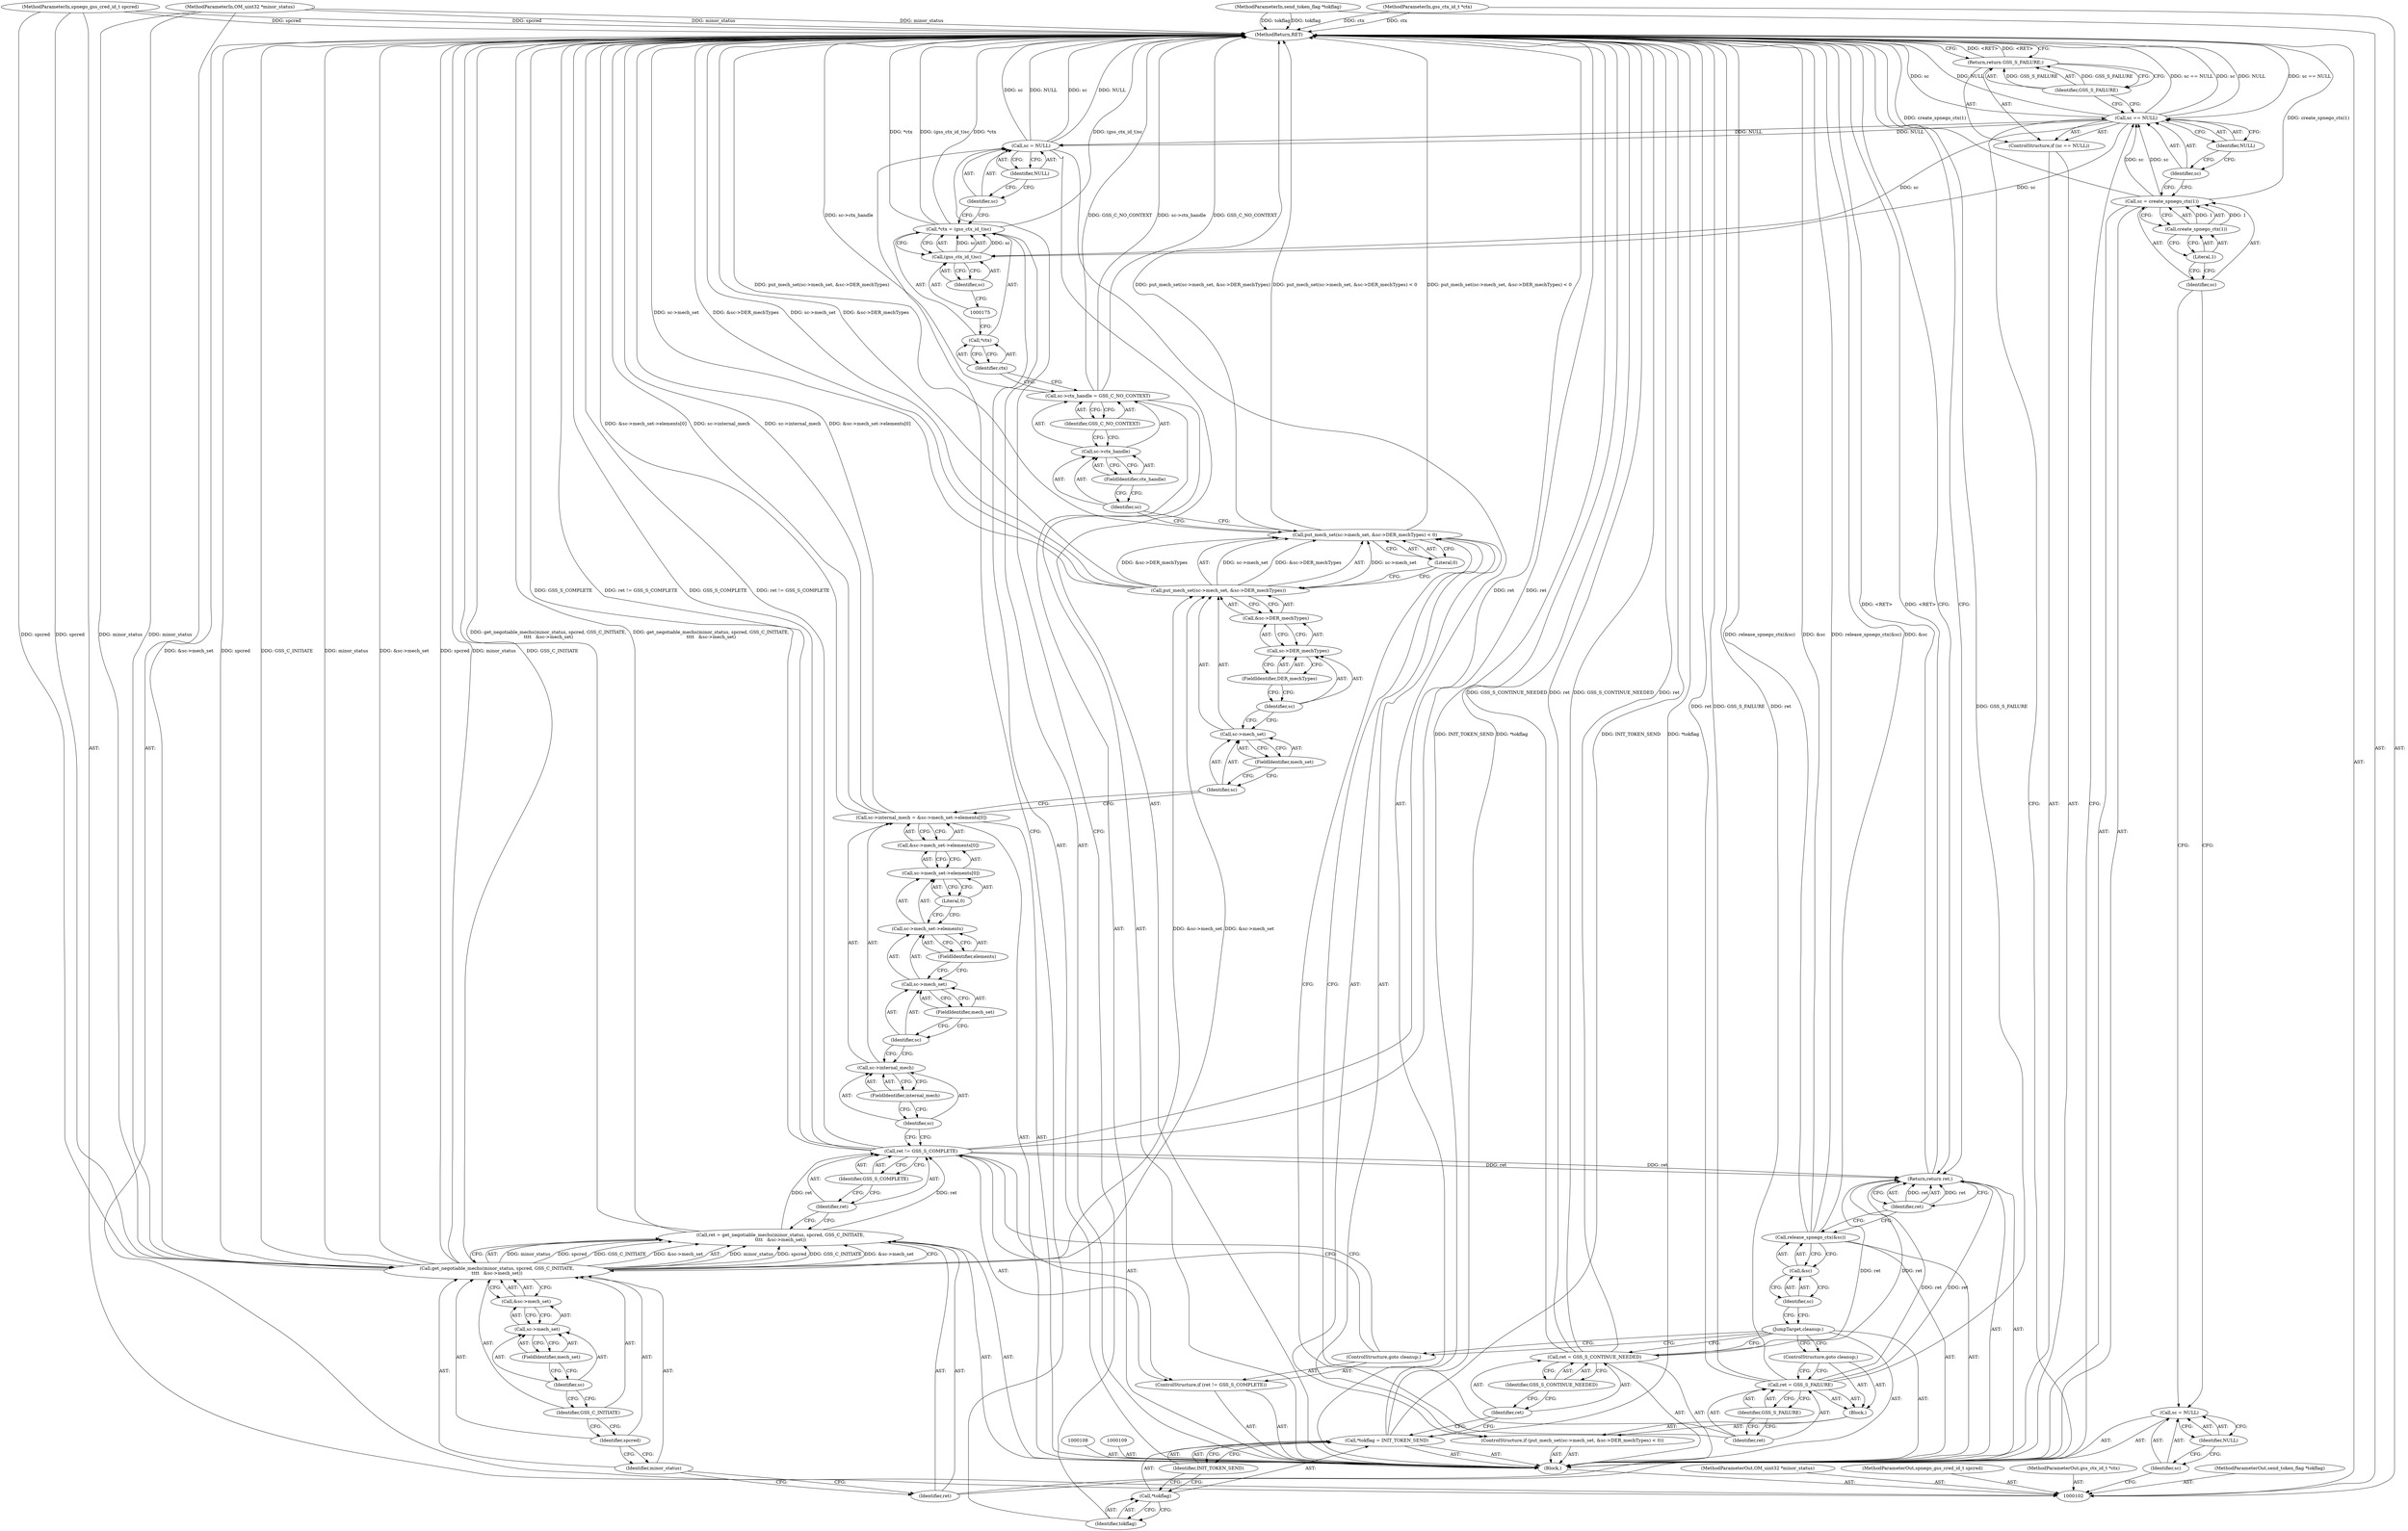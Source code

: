 digraph "0_krb5_b51b33f2bc5d1497ddf5bd107f791c101695000d_2" {
"1000193" [label="(MethodReturn,RET)"];
"1000103" [label="(MethodParameterIn,OM_uint32 *minor_status)"];
"1000267" [label="(MethodParameterOut,OM_uint32 *minor_status)"];
"1000120" [label="(Identifier,NULL)"];
"1000117" [label="(ControlStructure,if (sc == NULL))"];
"1000118" [label="(Call,sc == NULL)"];
"1000119" [label="(Identifier,sc)"];
"1000122" [label="(Identifier,GSS_S_FAILURE)"];
"1000121" [label="(Return,return GSS_S_FAILURE;)"];
"1000123" [label="(Call,ret = get_negotiable_mechs(minor_status, spcred, GSS_C_INITIATE,\n\t\t\t\t   &sc->mech_set))"];
"1000124" [label="(Identifier,ret)"];
"1000126" [label="(Identifier,minor_status)"];
"1000127" [label="(Identifier,spcred)"];
"1000128" [label="(Identifier,GSS_C_INITIATE)"];
"1000125" [label="(Call,get_negotiable_mechs(minor_status, spcred, GSS_C_INITIATE,\n\t\t\t\t   &sc->mech_set))"];
"1000132" [label="(FieldIdentifier,mech_set)"];
"1000129" [label="(Call,&sc->mech_set)"];
"1000130" [label="(Call,sc->mech_set)"];
"1000131" [label="(Identifier,sc)"];
"1000133" [label="(ControlStructure,if (ret != GSS_S_COMPLETE))"];
"1000136" [label="(Identifier,GSS_S_COMPLETE)"];
"1000134" [label="(Call,ret != GSS_S_COMPLETE)"];
"1000135" [label="(Identifier,ret)"];
"1000137" [label="(ControlStructure,goto cleanup;)"];
"1000104" [label="(MethodParameterIn,spnego_gss_cred_id_t spcred)"];
"1000268" [label="(MethodParameterOut,spnego_gss_cred_id_t spcred)"];
"1000138" [label="(Call,sc->internal_mech = &sc->mech_set->elements[0])"];
"1000139" [label="(Call,sc->internal_mech)"];
"1000140" [label="(Identifier,sc)"];
"1000142" [label="(Call,&sc->mech_set->elements[0])"];
"1000143" [label="(Call,sc->mech_set->elements[0])"];
"1000144" [label="(Call,sc->mech_set->elements)"];
"1000145" [label="(Call,sc->mech_set)"];
"1000146" [label="(Identifier,sc)"];
"1000147" [label="(FieldIdentifier,mech_set)"];
"1000148" [label="(FieldIdentifier,elements)"];
"1000149" [label="(Literal,0)"];
"1000141" [label="(FieldIdentifier,internal_mech)"];
"1000150" [label="(ControlStructure,if (put_mech_set(sc->mech_set, &sc->DER_mechTypes) < 0))"];
"1000153" [label="(Call,sc->mech_set)"];
"1000154" [label="(Identifier,sc)"];
"1000155" [label="(FieldIdentifier,mech_set)"];
"1000156" [label="(Call,&sc->DER_mechTypes)"];
"1000157" [label="(Call,sc->DER_mechTypes)"];
"1000158" [label="(Identifier,sc)"];
"1000159" [label="(FieldIdentifier,DER_mechTypes)"];
"1000151" [label="(Call,put_mech_set(sc->mech_set, &sc->DER_mechTypes) < 0)"];
"1000152" [label="(Call,put_mech_set(sc->mech_set, &sc->DER_mechTypes))"];
"1000160" [label="(Literal,0)"];
"1000161" [label="(Block,)"];
"1000162" [label="(Call,ret = GSS_S_FAILURE)"];
"1000163" [label="(Identifier,ret)"];
"1000164" [label="(Identifier,GSS_S_FAILURE)"];
"1000165" [label="(ControlStructure,goto cleanup;)"];
"1000170" [label="(Identifier,GSS_C_NO_CONTEXT)"];
"1000166" [label="(Call,sc->ctx_handle = GSS_C_NO_CONTEXT)"];
"1000167" [label="(Call,sc->ctx_handle)"];
"1000168" [label="(Identifier,sc)"];
"1000169" [label="(FieldIdentifier,ctx_handle)"];
"1000171" [label="(Call,*ctx = (gss_ctx_id_t)sc)"];
"1000172" [label="(Call,*ctx)"];
"1000176" [label="(Identifier,sc)"];
"1000173" [label="(Identifier,ctx)"];
"1000174" [label="(Call,(gss_ctx_id_t)sc)"];
"1000177" [label="(Call,sc = NULL)"];
"1000178" [label="(Identifier,sc)"];
"1000179" [label="(Identifier,NULL)"];
"1000105" [label="(MethodParameterIn,gss_ctx_id_t *ctx)"];
"1000269" [label="(MethodParameterOut,gss_ctx_id_t *ctx)"];
"1000180" [label="(Call,*tokflag = INIT_TOKEN_SEND)"];
"1000181" [label="(Call,*tokflag)"];
"1000183" [label="(Identifier,INIT_TOKEN_SEND)"];
"1000182" [label="(Identifier,tokflag)"];
"1000184" [label="(Call,ret = GSS_S_CONTINUE_NEEDED)"];
"1000185" [label="(Identifier,ret)"];
"1000186" [label="(Identifier,GSS_S_CONTINUE_NEEDED)"];
"1000187" [label="(JumpTarget,cleanup:)"];
"1000188" [label="(Call,release_spnego_ctx(&sc))"];
"1000189" [label="(Call,&sc)"];
"1000190" [label="(Identifier,sc)"];
"1000191" [label="(Return,return ret;)"];
"1000192" [label="(Identifier,ret)"];
"1000106" [label="(MethodParameterIn,send_token_flag *tokflag)"];
"1000270" [label="(MethodParameterOut,send_token_flag *tokflag)"];
"1000107" [label="(Block,)"];
"1000110" [label="(Call,sc = NULL)"];
"1000111" [label="(Identifier,sc)"];
"1000112" [label="(Identifier,NULL)"];
"1000113" [label="(Call,sc = create_spnego_ctx(1))"];
"1000114" [label="(Identifier,sc)"];
"1000116" [label="(Literal,1)"];
"1000115" [label="(Call,create_spnego_ctx(1))"];
"1000193" -> "1000102"  [label="AST: "];
"1000193" -> "1000121"  [label="CFG: "];
"1000193" -> "1000191"  [label="CFG: "];
"1000121" -> "1000193"  [label="DDG: <RET>"];
"1000191" -> "1000193"  [label="DDG: <RET>"];
"1000123" -> "1000193"  [label="DDG: get_negotiable_mechs(minor_status, spcred, GSS_C_INITIATE,\n\t\t\t\t   &sc->mech_set)"];
"1000184" -> "1000193"  [label="DDG: ret"];
"1000184" -> "1000193"  [label="DDG: GSS_S_CONTINUE_NEEDED"];
"1000151" -> "1000193"  [label="DDG: put_mech_set(sc->mech_set, &sc->DER_mechTypes) < 0"];
"1000151" -> "1000193"  [label="DDG: put_mech_set(sc->mech_set, &sc->DER_mechTypes)"];
"1000105" -> "1000193"  [label="DDG: ctx"];
"1000188" -> "1000193"  [label="DDG: &sc"];
"1000188" -> "1000193"  [label="DDG: release_spnego_ctx(&sc)"];
"1000180" -> "1000193"  [label="DDG: *tokflag"];
"1000180" -> "1000193"  [label="DDG: INIT_TOKEN_SEND"];
"1000118" -> "1000193"  [label="DDG: sc == NULL"];
"1000118" -> "1000193"  [label="DDG: sc"];
"1000118" -> "1000193"  [label="DDG: NULL"];
"1000177" -> "1000193"  [label="DDG: sc"];
"1000177" -> "1000193"  [label="DDG: NULL"];
"1000162" -> "1000193"  [label="DDG: GSS_S_FAILURE"];
"1000162" -> "1000193"  [label="DDG: ret"];
"1000125" -> "1000193"  [label="DDG: minor_status"];
"1000125" -> "1000193"  [label="DDG: &sc->mech_set"];
"1000125" -> "1000193"  [label="DDG: spcred"];
"1000125" -> "1000193"  [label="DDG: GSS_C_INITIATE"];
"1000171" -> "1000193"  [label="DDG: *ctx"];
"1000171" -> "1000193"  [label="DDG: (gss_ctx_id_t)sc"];
"1000138" -> "1000193"  [label="DDG: &sc->mech_set->elements[0]"];
"1000138" -> "1000193"  [label="DDG: sc->internal_mech"];
"1000104" -> "1000193"  [label="DDG: spcred"];
"1000103" -> "1000193"  [label="DDG: minor_status"];
"1000166" -> "1000193"  [label="DDG: sc->ctx_handle"];
"1000166" -> "1000193"  [label="DDG: GSS_C_NO_CONTEXT"];
"1000134" -> "1000193"  [label="DDG: ret != GSS_S_COMPLETE"];
"1000134" -> "1000193"  [label="DDG: ret"];
"1000134" -> "1000193"  [label="DDG: GSS_S_COMPLETE"];
"1000113" -> "1000193"  [label="DDG: create_spnego_ctx(1)"];
"1000152" -> "1000193"  [label="DDG: sc->mech_set"];
"1000152" -> "1000193"  [label="DDG: &sc->DER_mechTypes"];
"1000106" -> "1000193"  [label="DDG: tokflag"];
"1000103" -> "1000102"  [label="AST: "];
"1000103" -> "1000193"  [label="DDG: minor_status"];
"1000103" -> "1000125"  [label="DDG: minor_status"];
"1000267" -> "1000102"  [label="AST: "];
"1000120" -> "1000118"  [label="AST: "];
"1000120" -> "1000119"  [label="CFG: "];
"1000118" -> "1000120"  [label="CFG: "];
"1000117" -> "1000107"  [label="AST: "];
"1000118" -> "1000117"  [label="AST: "];
"1000121" -> "1000117"  [label="AST: "];
"1000118" -> "1000117"  [label="AST: "];
"1000118" -> "1000120"  [label="CFG: "];
"1000119" -> "1000118"  [label="AST: "];
"1000120" -> "1000118"  [label="AST: "];
"1000122" -> "1000118"  [label="CFG: "];
"1000124" -> "1000118"  [label="CFG: "];
"1000118" -> "1000193"  [label="DDG: sc == NULL"];
"1000118" -> "1000193"  [label="DDG: sc"];
"1000118" -> "1000193"  [label="DDG: NULL"];
"1000113" -> "1000118"  [label="DDG: sc"];
"1000118" -> "1000174"  [label="DDG: sc"];
"1000118" -> "1000177"  [label="DDG: NULL"];
"1000119" -> "1000118"  [label="AST: "];
"1000119" -> "1000113"  [label="CFG: "];
"1000120" -> "1000119"  [label="CFG: "];
"1000122" -> "1000121"  [label="AST: "];
"1000122" -> "1000118"  [label="CFG: "];
"1000121" -> "1000122"  [label="CFG: "];
"1000122" -> "1000121"  [label="DDG: GSS_S_FAILURE"];
"1000121" -> "1000117"  [label="AST: "];
"1000121" -> "1000122"  [label="CFG: "];
"1000122" -> "1000121"  [label="AST: "];
"1000193" -> "1000121"  [label="CFG: "];
"1000121" -> "1000193"  [label="DDG: <RET>"];
"1000122" -> "1000121"  [label="DDG: GSS_S_FAILURE"];
"1000123" -> "1000107"  [label="AST: "];
"1000123" -> "1000125"  [label="CFG: "];
"1000124" -> "1000123"  [label="AST: "];
"1000125" -> "1000123"  [label="AST: "];
"1000135" -> "1000123"  [label="CFG: "];
"1000123" -> "1000193"  [label="DDG: get_negotiable_mechs(minor_status, spcred, GSS_C_INITIATE,\n\t\t\t\t   &sc->mech_set)"];
"1000125" -> "1000123"  [label="DDG: minor_status"];
"1000125" -> "1000123"  [label="DDG: spcred"];
"1000125" -> "1000123"  [label="DDG: GSS_C_INITIATE"];
"1000125" -> "1000123"  [label="DDG: &sc->mech_set"];
"1000123" -> "1000134"  [label="DDG: ret"];
"1000124" -> "1000123"  [label="AST: "];
"1000124" -> "1000118"  [label="CFG: "];
"1000126" -> "1000124"  [label="CFG: "];
"1000126" -> "1000125"  [label="AST: "];
"1000126" -> "1000124"  [label="CFG: "];
"1000127" -> "1000126"  [label="CFG: "];
"1000127" -> "1000125"  [label="AST: "];
"1000127" -> "1000126"  [label="CFG: "];
"1000128" -> "1000127"  [label="CFG: "];
"1000128" -> "1000125"  [label="AST: "];
"1000128" -> "1000127"  [label="CFG: "];
"1000131" -> "1000128"  [label="CFG: "];
"1000125" -> "1000123"  [label="AST: "];
"1000125" -> "1000129"  [label="CFG: "];
"1000126" -> "1000125"  [label="AST: "];
"1000127" -> "1000125"  [label="AST: "];
"1000128" -> "1000125"  [label="AST: "];
"1000129" -> "1000125"  [label="AST: "];
"1000123" -> "1000125"  [label="CFG: "];
"1000125" -> "1000193"  [label="DDG: minor_status"];
"1000125" -> "1000193"  [label="DDG: &sc->mech_set"];
"1000125" -> "1000193"  [label="DDG: spcred"];
"1000125" -> "1000193"  [label="DDG: GSS_C_INITIATE"];
"1000125" -> "1000123"  [label="DDG: minor_status"];
"1000125" -> "1000123"  [label="DDG: spcred"];
"1000125" -> "1000123"  [label="DDG: GSS_C_INITIATE"];
"1000125" -> "1000123"  [label="DDG: &sc->mech_set"];
"1000103" -> "1000125"  [label="DDG: minor_status"];
"1000104" -> "1000125"  [label="DDG: spcred"];
"1000125" -> "1000152"  [label="DDG: &sc->mech_set"];
"1000132" -> "1000130"  [label="AST: "];
"1000132" -> "1000131"  [label="CFG: "];
"1000130" -> "1000132"  [label="CFG: "];
"1000129" -> "1000125"  [label="AST: "];
"1000129" -> "1000130"  [label="CFG: "];
"1000130" -> "1000129"  [label="AST: "];
"1000125" -> "1000129"  [label="CFG: "];
"1000130" -> "1000129"  [label="AST: "];
"1000130" -> "1000132"  [label="CFG: "];
"1000131" -> "1000130"  [label="AST: "];
"1000132" -> "1000130"  [label="AST: "];
"1000129" -> "1000130"  [label="CFG: "];
"1000131" -> "1000130"  [label="AST: "];
"1000131" -> "1000128"  [label="CFG: "];
"1000132" -> "1000131"  [label="CFG: "];
"1000133" -> "1000107"  [label="AST: "];
"1000134" -> "1000133"  [label="AST: "];
"1000137" -> "1000133"  [label="AST: "];
"1000136" -> "1000134"  [label="AST: "];
"1000136" -> "1000135"  [label="CFG: "];
"1000134" -> "1000136"  [label="CFG: "];
"1000134" -> "1000133"  [label="AST: "];
"1000134" -> "1000136"  [label="CFG: "];
"1000135" -> "1000134"  [label="AST: "];
"1000136" -> "1000134"  [label="AST: "];
"1000137" -> "1000134"  [label="CFG: "];
"1000140" -> "1000134"  [label="CFG: "];
"1000134" -> "1000193"  [label="DDG: ret != GSS_S_COMPLETE"];
"1000134" -> "1000193"  [label="DDG: ret"];
"1000134" -> "1000193"  [label="DDG: GSS_S_COMPLETE"];
"1000123" -> "1000134"  [label="DDG: ret"];
"1000134" -> "1000191"  [label="DDG: ret"];
"1000135" -> "1000134"  [label="AST: "];
"1000135" -> "1000123"  [label="CFG: "];
"1000136" -> "1000135"  [label="CFG: "];
"1000137" -> "1000133"  [label="AST: "];
"1000137" -> "1000134"  [label="CFG: "];
"1000187" -> "1000137"  [label="CFG: "];
"1000104" -> "1000102"  [label="AST: "];
"1000104" -> "1000193"  [label="DDG: spcred"];
"1000104" -> "1000125"  [label="DDG: spcred"];
"1000268" -> "1000102"  [label="AST: "];
"1000138" -> "1000107"  [label="AST: "];
"1000138" -> "1000142"  [label="CFG: "];
"1000139" -> "1000138"  [label="AST: "];
"1000142" -> "1000138"  [label="AST: "];
"1000154" -> "1000138"  [label="CFG: "];
"1000138" -> "1000193"  [label="DDG: &sc->mech_set->elements[0]"];
"1000138" -> "1000193"  [label="DDG: sc->internal_mech"];
"1000139" -> "1000138"  [label="AST: "];
"1000139" -> "1000141"  [label="CFG: "];
"1000140" -> "1000139"  [label="AST: "];
"1000141" -> "1000139"  [label="AST: "];
"1000146" -> "1000139"  [label="CFG: "];
"1000140" -> "1000139"  [label="AST: "];
"1000140" -> "1000134"  [label="CFG: "];
"1000141" -> "1000140"  [label="CFG: "];
"1000142" -> "1000138"  [label="AST: "];
"1000142" -> "1000143"  [label="CFG: "];
"1000143" -> "1000142"  [label="AST: "];
"1000138" -> "1000142"  [label="CFG: "];
"1000143" -> "1000142"  [label="AST: "];
"1000143" -> "1000149"  [label="CFG: "];
"1000144" -> "1000143"  [label="AST: "];
"1000149" -> "1000143"  [label="AST: "];
"1000142" -> "1000143"  [label="CFG: "];
"1000144" -> "1000143"  [label="AST: "];
"1000144" -> "1000148"  [label="CFG: "];
"1000145" -> "1000144"  [label="AST: "];
"1000148" -> "1000144"  [label="AST: "];
"1000149" -> "1000144"  [label="CFG: "];
"1000145" -> "1000144"  [label="AST: "];
"1000145" -> "1000147"  [label="CFG: "];
"1000146" -> "1000145"  [label="AST: "];
"1000147" -> "1000145"  [label="AST: "];
"1000148" -> "1000145"  [label="CFG: "];
"1000146" -> "1000145"  [label="AST: "];
"1000146" -> "1000139"  [label="CFG: "];
"1000147" -> "1000146"  [label="CFG: "];
"1000147" -> "1000145"  [label="AST: "];
"1000147" -> "1000146"  [label="CFG: "];
"1000145" -> "1000147"  [label="CFG: "];
"1000148" -> "1000144"  [label="AST: "];
"1000148" -> "1000145"  [label="CFG: "];
"1000144" -> "1000148"  [label="CFG: "];
"1000149" -> "1000143"  [label="AST: "];
"1000149" -> "1000144"  [label="CFG: "];
"1000143" -> "1000149"  [label="CFG: "];
"1000141" -> "1000139"  [label="AST: "];
"1000141" -> "1000140"  [label="CFG: "];
"1000139" -> "1000141"  [label="CFG: "];
"1000150" -> "1000107"  [label="AST: "];
"1000151" -> "1000150"  [label="AST: "];
"1000161" -> "1000150"  [label="AST: "];
"1000153" -> "1000152"  [label="AST: "];
"1000153" -> "1000155"  [label="CFG: "];
"1000154" -> "1000153"  [label="AST: "];
"1000155" -> "1000153"  [label="AST: "];
"1000158" -> "1000153"  [label="CFG: "];
"1000154" -> "1000153"  [label="AST: "];
"1000154" -> "1000138"  [label="CFG: "];
"1000155" -> "1000154"  [label="CFG: "];
"1000155" -> "1000153"  [label="AST: "];
"1000155" -> "1000154"  [label="CFG: "];
"1000153" -> "1000155"  [label="CFG: "];
"1000156" -> "1000152"  [label="AST: "];
"1000156" -> "1000157"  [label="CFG: "];
"1000157" -> "1000156"  [label="AST: "];
"1000152" -> "1000156"  [label="CFG: "];
"1000157" -> "1000156"  [label="AST: "];
"1000157" -> "1000159"  [label="CFG: "];
"1000158" -> "1000157"  [label="AST: "];
"1000159" -> "1000157"  [label="AST: "];
"1000156" -> "1000157"  [label="CFG: "];
"1000158" -> "1000157"  [label="AST: "];
"1000158" -> "1000153"  [label="CFG: "];
"1000159" -> "1000158"  [label="CFG: "];
"1000159" -> "1000157"  [label="AST: "];
"1000159" -> "1000158"  [label="CFG: "];
"1000157" -> "1000159"  [label="CFG: "];
"1000151" -> "1000150"  [label="AST: "];
"1000151" -> "1000160"  [label="CFG: "];
"1000152" -> "1000151"  [label="AST: "];
"1000160" -> "1000151"  [label="AST: "];
"1000163" -> "1000151"  [label="CFG: "];
"1000168" -> "1000151"  [label="CFG: "];
"1000151" -> "1000193"  [label="DDG: put_mech_set(sc->mech_set, &sc->DER_mechTypes) < 0"];
"1000151" -> "1000193"  [label="DDG: put_mech_set(sc->mech_set, &sc->DER_mechTypes)"];
"1000152" -> "1000151"  [label="DDG: sc->mech_set"];
"1000152" -> "1000151"  [label="DDG: &sc->DER_mechTypes"];
"1000152" -> "1000151"  [label="AST: "];
"1000152" -> "1000156"  [label="CFG: "];
"1000153" -> "1000152"  [label="AST: "];
"1000156" -> "1000152"  [label="AST: "];
"1000160" -> "1000152"  [label="CFG: "];
"1000152" -> "1000193"  [label="DDG: sc->mech_set"];
"1000152" -> "1000193"  [label="DDG: &sc->DER_mechTypes"];
"1000152" -> "1000151"  [label="DDG: sc->mech_set"];
"1000152" -> "1000151"  [label="DDG: &sc->DER_mechTypes"];
"1000125" -> "1000152"  [label="DDG: &sc->mech_set"];
"1000160" -> "1000151"  [label="AST: "];
"1000160" -> "1000152"  [label="CFG: "];
"1000151" -> "1000160"  [label="CFG: "];
"1000161" -> "1000150"  [label="AST: "];
"1000162" -> "1000161"  [label="AST: "];
"1000165" -> "1000161"  [label="AST: "];
"1000162" -> "1000161"  [label="AST: "];
"1000162" -> "1000164"  [label="CFG: "];
"1000163" -> "1000162"  [label="AST: "];
"1000164" -> "1000162"  [label="AST: "];
"1000165" -> "1000162"  [label="CFG: "];
"1000162" -> "1000193"  [label="DDG: GSS_S_FAILURE"];
"1000162" -> "1000193"  [label="DDG: ret"];
"1000162" -> "1000191"  [label="DDG: ret"];
"1000163" -> "1000162"  [label="AST: "];
"1000163" -> "1000151"  [label="CFG: "];
"1000164" -> "1000163"  [label="CFG: "];
"1000164" -> "1000162"  [label="AST: "];
"1000164" -> "1000163"  [label="CFG: "];
"1000162" -> "1000164"  [label="CFG: "];
"1000165" -> "1000161"  [label="AST: "];
"1000165" -> "1000162"  [label="CFG: "];
"1000187" -> "1000165"  [label="CFG: "];
"1000170" -> "1000166"  [label="AST: "];
"1000170" -> "1000167"  [label="CFG: "];
"1000166" -> "1000170"  [label="CFG: "];
"1000166" -> "1000107"  [label="AST: "];
"1000166" -> "1000170"  [label="CFG: "];
"1000167" -> "1000166"  [label="AST: "];
"1000170" -> "1000166"  [label="AST: "];
"1000173" -> "1000166"  [label="CFG: "];
"1000166" -> "1000193"  [label="DDG: sc->ctx_handle"];
"1000166" -> "1000193"  [label="DDG: GSS_C_NO_CONTEXT"];
"1000167" -> "1000166"  [label="AST: "];
"1000167" -> "1000169"  [label="CFG: "];
"1000168" -> "1000167"  [label="AST: "];
"1000169" -> "1000167"  [label="AST: "];
"1000170" -> "1000167"  [label="CFG: "];
"1000168" -> "1000167"  [label="AST: "];
"1000168" -> "1000151"  [label="CFG: "];
"1000169" -> "1000168"  [label="CFG: "];
"1000169" -> "1000167"  [label="AST: "];
"1000169" -> "1000168"  [label="CFG: "];
"1000167" -> "1000169"  [label="CFG: "];
"1000171" -> "1000107"  [label="AST: "];
"1000171" -> "1000174"  [label="CFG: "];
"1000172" -> "1000171"  [label="AST: "];
"1000174" -> "1000171"  [label="AST: "];
"1000178" -> "1000171"  [label="CFG: "];
"1000171" -> "1000193"  [label="DDG: *ctx"];
"1000171" -> "1000193"  [label="DDG: (gss_ctx_id_t)sc"];
"1000174" -> "1000171"  [label="DDG: sc"];
"1000172" -> "1000171"  [label="AST: "];
"1000172" -> "1000173"  [label="CFG: "];
"1000173" -> "1000172"  [label="AST: "];
"1000175" -> "1000172"  [label="CFG: "];
"1000176" -> "1000174"  [label="AST: "];
"1000176" -> "1000175"  [label="CFG: "];
"1000174" -> "1000176"  [label="CFG: "];
"1000173" -> "1000172"  [label="AST: "];
"1000173" -> "1000166"  [label="CFG: "];
"1000172" -> "1000173"  [label="CFG: "];
"1000174" -> "1000171"  [label="AST: "];
"1000174" -> "1000176"  [label="CFG: "];
"1000175" -> "1000174"  [label="AST: "];
"1000176" -> "1000174"  [label="AST: "];
"1000171" -> "1000174"  [label="CFG: "];
"1000174" -> "1000171"  [label="DDG: sc"];
"1000118" -> "1000174"  [label="DDG: sc"];
"1000177" -> "1000107"  [label="AST: "];
"1000177" -> "1000179"  [label="CFG: "];
"1000178" -> "1000177"  [label="AST: "];
"1000179" -> "1000177"  [label="AST: "];
"1000182" -> "1000177"  [label="CFG: "];
"1000177" -> "1000193"  [label="DDG: sc"];
"1000177" -> "1000193"  [label="DDG: NULL"];
"1000118" -> "1000177"  [label="DDG: NULL"];
"1000178" -> "1000177"  [label="AST: "];
"1000178" -> "1000171"  [label="CFG: "];
"1000179" -> "1000178"  [label="CFG: "];
"1000179" -> "1000177"  [label="AST: "];
"1000179" -> "1000178"  [label="CFG: "];
"1000177" -> "1000179"  [label="CFG: "];
"1000105" -> "1000102"  [label="AST: "];
"1000105" -> "1000193"  [label="DDG: ctx"];
"1000269" -> "1000102"  [label="AST: "];
"1000180" -> "1000107"  [label="AST: "];
"1000180" -> "1000183"  [label="CFG: "];
"1000181" -> "1000180"  [label="AST: "];
"1000183" -> "1000180"  [label="AST: "];
"1000185" -> "1000180"  [label="CFG: "];
"1000180" -> "1000193"  [label="DDG: *tokflag"];
"1000180" -> "1000193"  [label="DDG: INIT_TOKEN_SEND"];
"1000181" -> "1000180"  [label="AST: "];
"1000181" -> "1000182"  [label="CFG: "];
"1000182" -> "1000181"  [label="AST: "];
"1000183" -> "1000181"  [label="CFG: "];
"1000183" -> "1000180"  [label="AST: "];
"1000183" -> "1000181"  [label="CFG: "];
"1000180" -> "1000183"  [label="CFG: "];
"1000182" -> "1000181"  [label="AST: "];
"1000182" -> "1000177"  [label="CFG: "];
"1000181" -> "1000182"  [label="CFG: "];
"1000184" -> "1000107"  [label="AST: "];
"1000184" -> "1000186"  [label="CFG: "];
"1000185" -> "1000184"  [label="AST: "];
"1000186" -> "1000184"  [label="AST: "];
"1000187" -> "1000184"  [label="CFG: "];
"1000184" -> "1000193"  [label="DDG: ret"];
"1000184" -> "1000193"  [label="DDG: GSS_S_CONTINUE_NEEDED"];
"1000184" -> "1000191"  [label="DDG: ret"];
"1000185" -> "1000184"  [label="AST: "];
"1000185" -> "1000180"  [label="CFG: "];
"1000186" -> "1000185"  [label="CFG: "];
"1000186" -> "1000184"  [label="AST: "];
"1000186" -> "1000185"  [label="CFG: "];
"1000184" -> "1000186"  [label="CFG: "];
"1000187" -> "1000107"  [label="AST: "];
"1000187" -> "1000184"  [label="CFG: "];
"1000187" -> "1000137"  [label="CFG: "];
"1000187" -> "1000165"  [label="CFG: "];
"1000190" -> "1000187"  [label="CFG: "];
"1000188" -> "1000107"  [label="AST: "];
"1000188" -> "1000189"  [label="CFG: "];
"1000189" -> "1000188"  [label="AST: "];
"1000192" -> "1000188"  [label="CFG: "];
"1000188" -> "1000193"  [label="DDG: &sc"];
"1000188" -> "1000193"  [label="DDG: release_spnego_ctx(&sc)"];
"1000189" -> "1000188"  [label="AST: "];
"1000189" -> "1000190"  [label="CFG: "];
"1000190" -> "1000189"  [label="AST: "];
"1000188" -> "1000189"  [label="CFG: "];
"1000190" -> "1000189"  [label="AST: "];
"1000190" -> "1000187"  [label="CFG: "];
"1000189" -> "1000190"  [label="CFG: "];
"1000191" -> "1000107"  [label="AST: "];
"1000191" -> "1000192"  [label="CFG: "];
"1000192" -> "1000191"  [label="AST: "];
"1000193" -> "1000191"  [label="CFG: "];
"1000191" -> "1000193"  [label="DDG: <RET>"];
"1000192" -> "1000191"  [label="DDG: ret"];
"1000184" -> "1000191"  [label="DDG: ret"];
"1000134" -> "1000191"  [label="DDG: ret"];
"1000162" -> "1000191"  [label="DDG: ret"];
"1000192" -> "1000191"  [label="AST: "];
"1000192" -> "1000188"  [label="CFG: "];
"1000191" -> "1000192"  [label="CFG: "];
"1000192" -> "1000191"  [label="DDG: ret"];
"1000106" -> "1000102"  [label="AST: "];
"1000106" -> "1000193"  [label="DDG: tokflag"];
"1000270" -> "1000102"  [label="AST: "];
"1000107" -> "1000102"  [label="AST: "];
"1000108" -> "1000107"  [label="AST: "];
"1000109" -> "1000107"  [label="AST: "];
"1000110" -> "1000107"  [label="AST: "];
"1000113" -> "1000107"  [label="AST: "];
"1000117" -> "1000107"  [label="AST: "];
"1000123" -> "1000107"  [label="AST: "];
"1000133" -> "1000107"  [label="AST: "];
"1000138" -> "1000107"  [label="AST: "];
"1000150" -> "1000107"  [label="AST: "];
"1000166" -> "1000107"  [label="AST: "];
"1000171" -> "1000107"  [label="AST: "];
"1000177" -> "1000107"  [label="AST: "];
"1000180" -> "1000107"  [label="AST: "];
"1000184" -> "1000107"  [label="AST: "];
"1000187" -> "1000107"  [label="AST: "];
"1000188" -> "1000107"  [label="AST: "];
"1000191" -> "1000107"  [label="AST: "];
"1000110" -> "1000107"  [label="AST: "];
"1000110" -> "1000112"  [label="CFG: "];
"1000111" -> "1000110"  [label="AST: "];
"1000112" -> "1000110"  [label="AST: "];
"1000114" -> "1000110"  [label="CFG: "];
"1000111" -> "1000110"  [label="AST: "];
"1000111" -> "1000102"  [label="CFG: "];
"1000112" -> "1000111"  [label="CFG: "];
"1000112" -> "1000110"  [label="AST: "];
"1000112" -> "1000111"  [label="CFG: "];
"1000110" -> "1000112"  [label="CFG: "];
"1000113" -> "1000107"  [label="AST: "];
"1000113" -> "1000115"  [label="CFG: "];
"1000114" -> "1000113"  [label="AST: "];
"1000115" -> "1000113"  [label="AST: "];
"1000119" -> "1000113"  [label="CFG: "];
"1000113" -> "1000193"  [label="DDG: create_spnego_ctx(1)"];
"1000115" -> "1000113"  [label="DDG: 1"];
"1000113" -> "1000118"  [label="DDG: sc"];
"1000114" -> "1000113"  [label="AST: "];
"1000114" -> "1000110"  [label="CFG: "];
"1000116" -> "1000114"  [label="CFG: "];
"1000116" -> "1000115"  [label="AST: "];
"1000116" -> "1000114"  [label="CFG: "];
"1000115" -> "1000116"  [label="CFG: "];
"1000115" -> "1000113"  [label="AST: "];
"1000115" -> "1000116"  [label="CFG: "];
"1000116" -> "1000115"  [label="AST: "];
"1000113" -> "1000115"  [label="CFG: "];
"1000115" -> "1000113"  [label="DDG: 1"];
}

